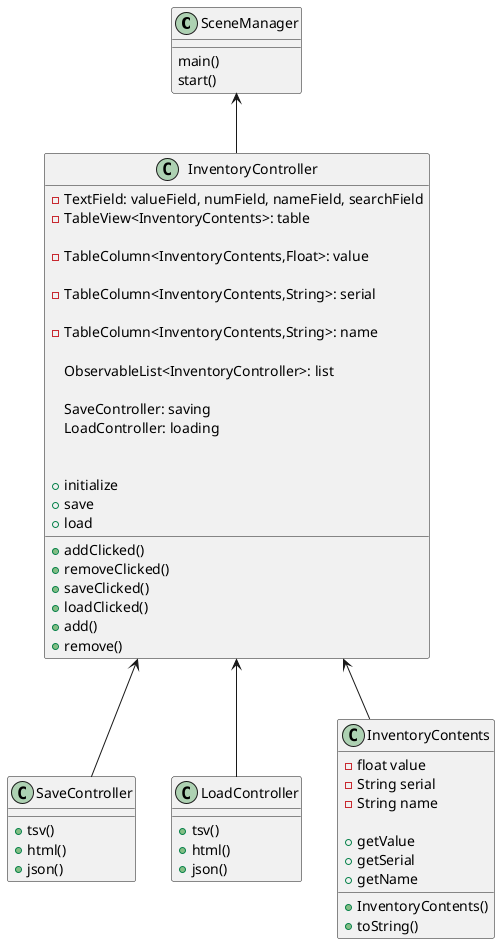 @startuml

class SceneManager{
    main()
    start()
}
class InventoryController{

    -TextField: valueField, numField, nameField, searchField
    -TableView<InventoryContents>: table

    -TableColumn<InventoryContents,Float>: value

    -TableColumn<InventoryContents,String>: serial

    -TableColumn<InventoryContents,String>: name

    ObservableList<InventoryController>: list

    SaveController: saving
    LoadController: loading


    +initialize
    + addClicked()
    + removeClicked()
    + saveClicked()
    + loadClicked()
    + add()
    + remove()
    +save
    +load



}

class SaveController{

   +tsv()
   +html()
   +json()
}
class LoadController{

   +tsv()
   +html()
   +json()
}
class InventoryContents{

    -float value
    -String serial
    -String name

    +InventoryContents()
    +getValue
    +getSerial
    +getName
    +toString()
}



SceneManager <--InventoryController
InventoryController <-- InventoryContents
InventoryController <-- SaveController
InventoryController <-- LoadController

@enduml